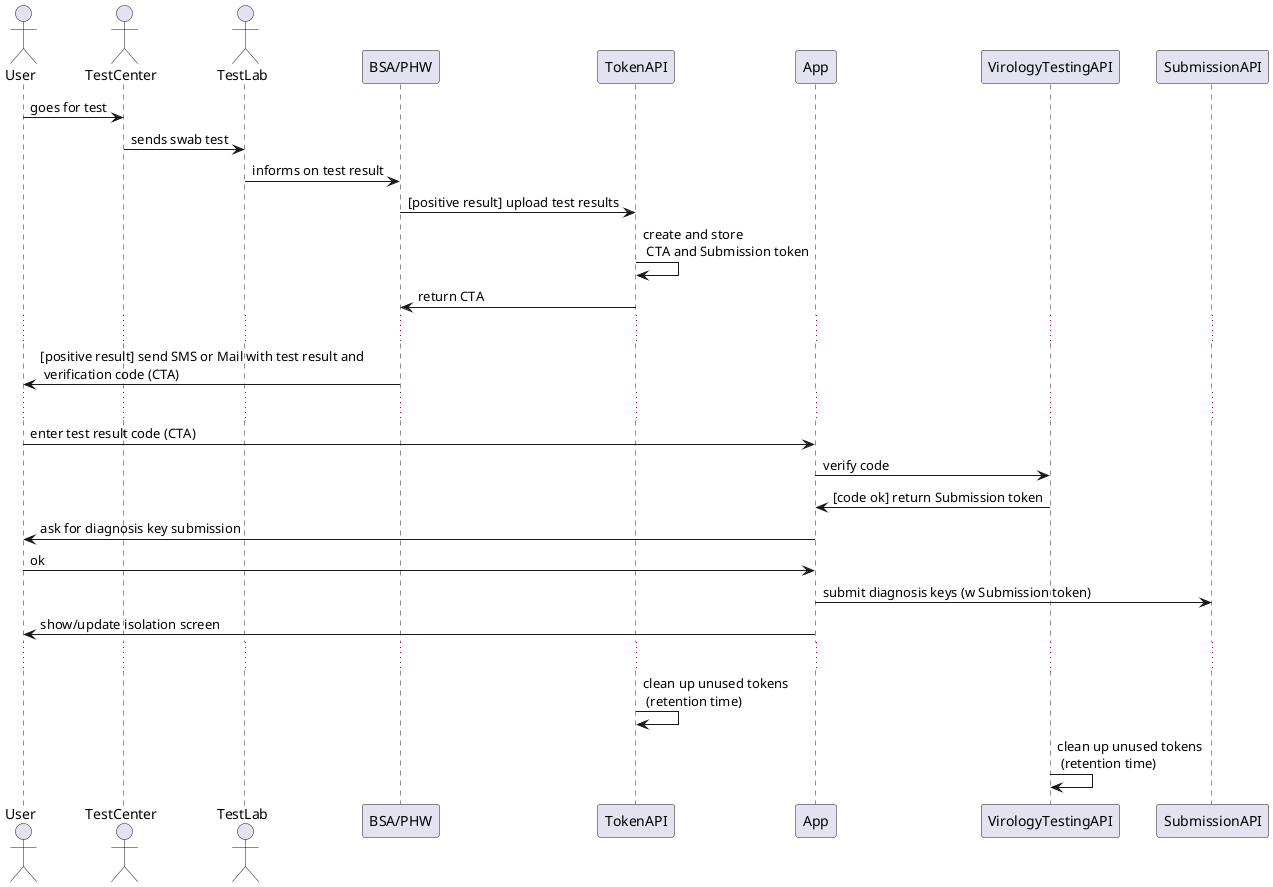 @startuml system-flow_enter-test-result-code

Actor User
Actor TestCenter
Actor TestLab
Participant "BSA/PHW"

User -> TestCenter: goes for test
TestLab <- TestCenter: sends swab test
TestLab -> "BSA/PHW": informs on test result

"BSA/PHW" -> TokenAPI: [positive result] upload test results
TokenAPI -> TokenAPI: create and store \n CTA and Submission token
"BSA/PHW" <- TokenAPI: return CTA

...
"BSA/PHW" -> User: [positive result] send SMS or Mail with test result and \n verification code (CTA)
...

User -> App: enter test result code (CTA)
App -> VirologyTestingAPI: verify code
App <- VirologyTestingAPI: [code ok] return Submission token
App -> User: ask for diagnosis key submission
User -> App : ok
App -> SubmissionAPI: submit diagnosis keys (w Submission token)
App -> User: show/update isolation screen
...
TokenAPI -> TokenAPI: clean up unused tokens \n (retention time)
VirologyTestingAPI -> VirologyTestingAPI: clean up unused tokens \n (retention time)


@enduml